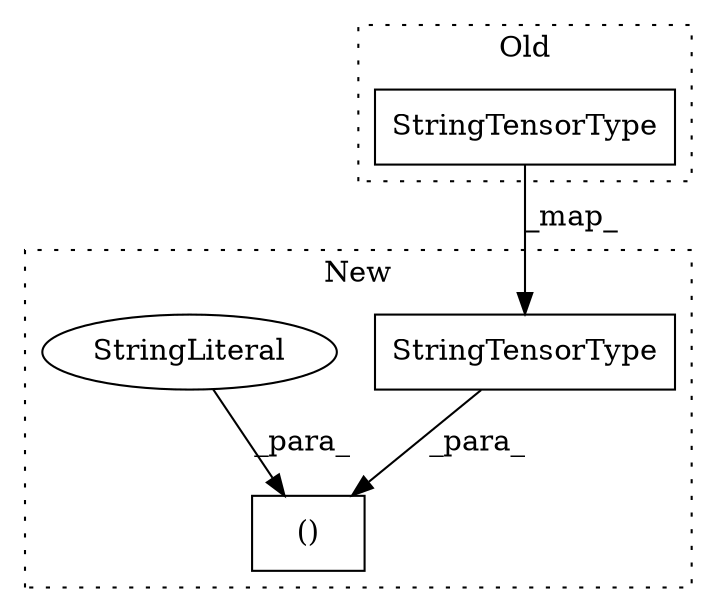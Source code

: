 digraph G {
subgraph cluster0 {
1 [label="StringTensorType" a="32" s="870,901" l="17,1" shape="box"];
label = "Old";
style="dotted";
}
subgraph cluster1 {
2 [label="StringTensorType" a="32" s="921,952" l="17,1" shape="box"];
3 [label="()" a="106" s="901" l="52" shape="box"];
4 [label="StringLiteral" a="45" s="901" l="7" shape="ellipse"];
label = "New";
style="dotted";
}
1 -> 2 [label="_map_"];
2 -> 3 [label="_para_"];
4 -> 3 [label="_para_"];
}